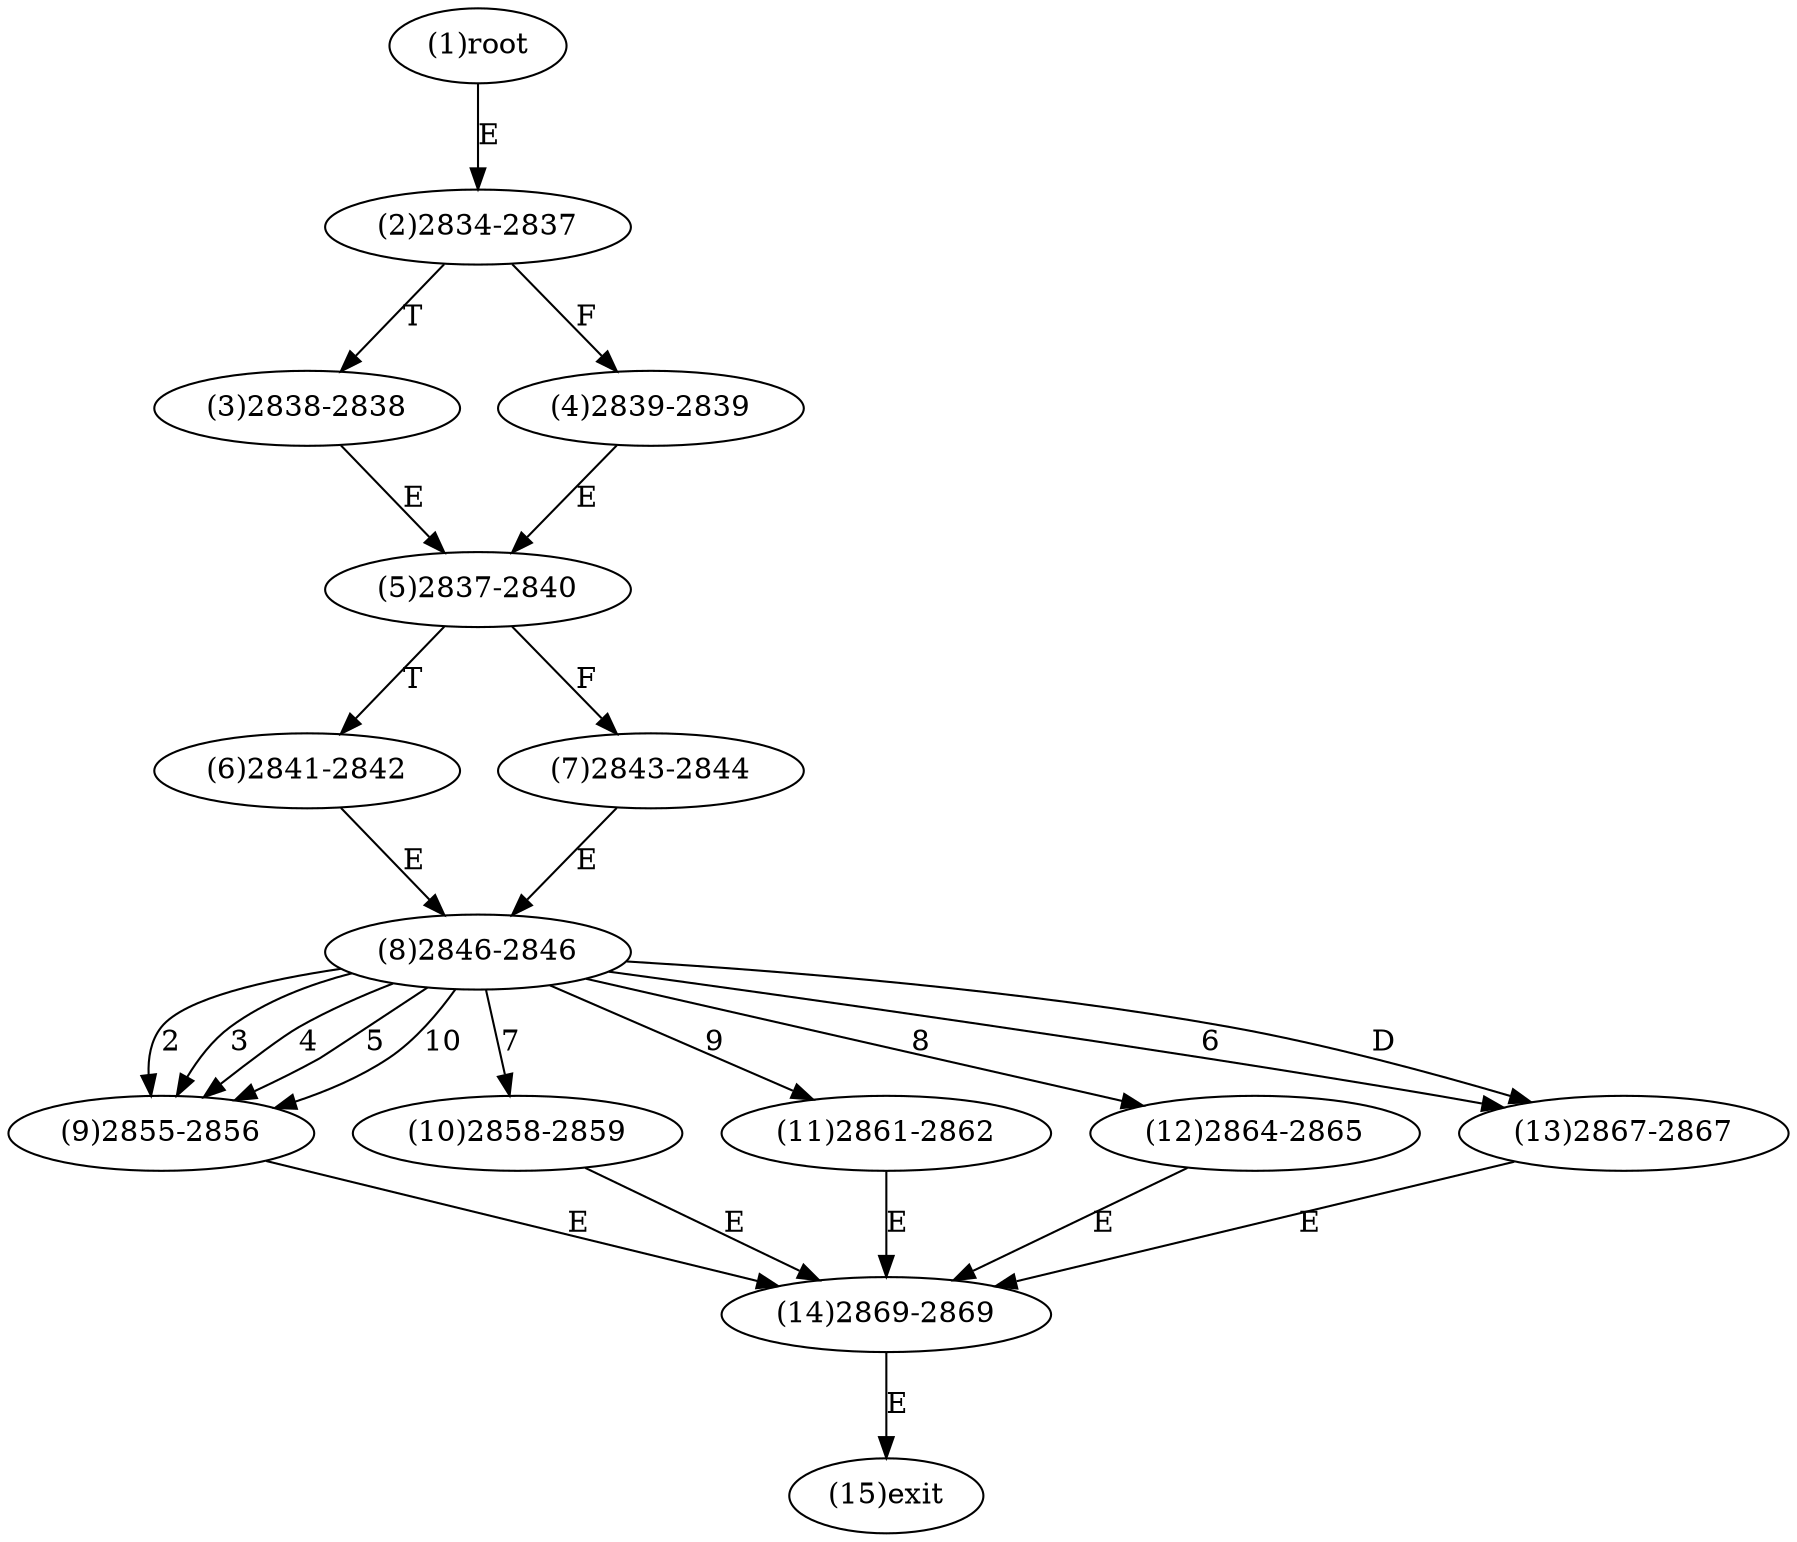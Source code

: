 digraph "" { 
1[ label="(1)root"];
2[ label="(2)2834-2837"];
3[ label="(3)2838-2838"];
4[ label="(4)2839-2839"];
5[ label="(5)2837-2840"];
6[ label="(6)2841-2842"];
7[ label="(7)2843-2844"];
8[ label="(8)2846-2846"];
9[ label="(9)2855-2856"];
10[ label="(10)2858-2859"];
11[ label="(11)2861-2862"];
12[ label="(12)2864-2865"];
13[ label="(13)2867-2867"];
14[ label="(14)2869-2869"];
15[ label="(15)exit"];
1->2[ label="E"];
2->4[ label="F"];
2->3[ label="T"];
3->5[ label="E"];
4->5[ label="E"];
5->7[ label="F"];
5->6[ label="T"];
6->8[ label="E"];
7->8[ label="E"];
8->9[ label="2"];
8->9[ label="3"];
8->9[ label="4"];
8->9[ label="5"];
8->13[ label="6"];
8->10[ label="7"];
8->12[ label="8"];
8->11[ label="9"];
8->9[ label="10"];
8->13[ label="D"];
9->14[ label="E"];
10->14[ label="E"];
11->14[ label="E"];
12->14[ label="E"];
13->14[ label="E"];
14->15[ label="E"];
}